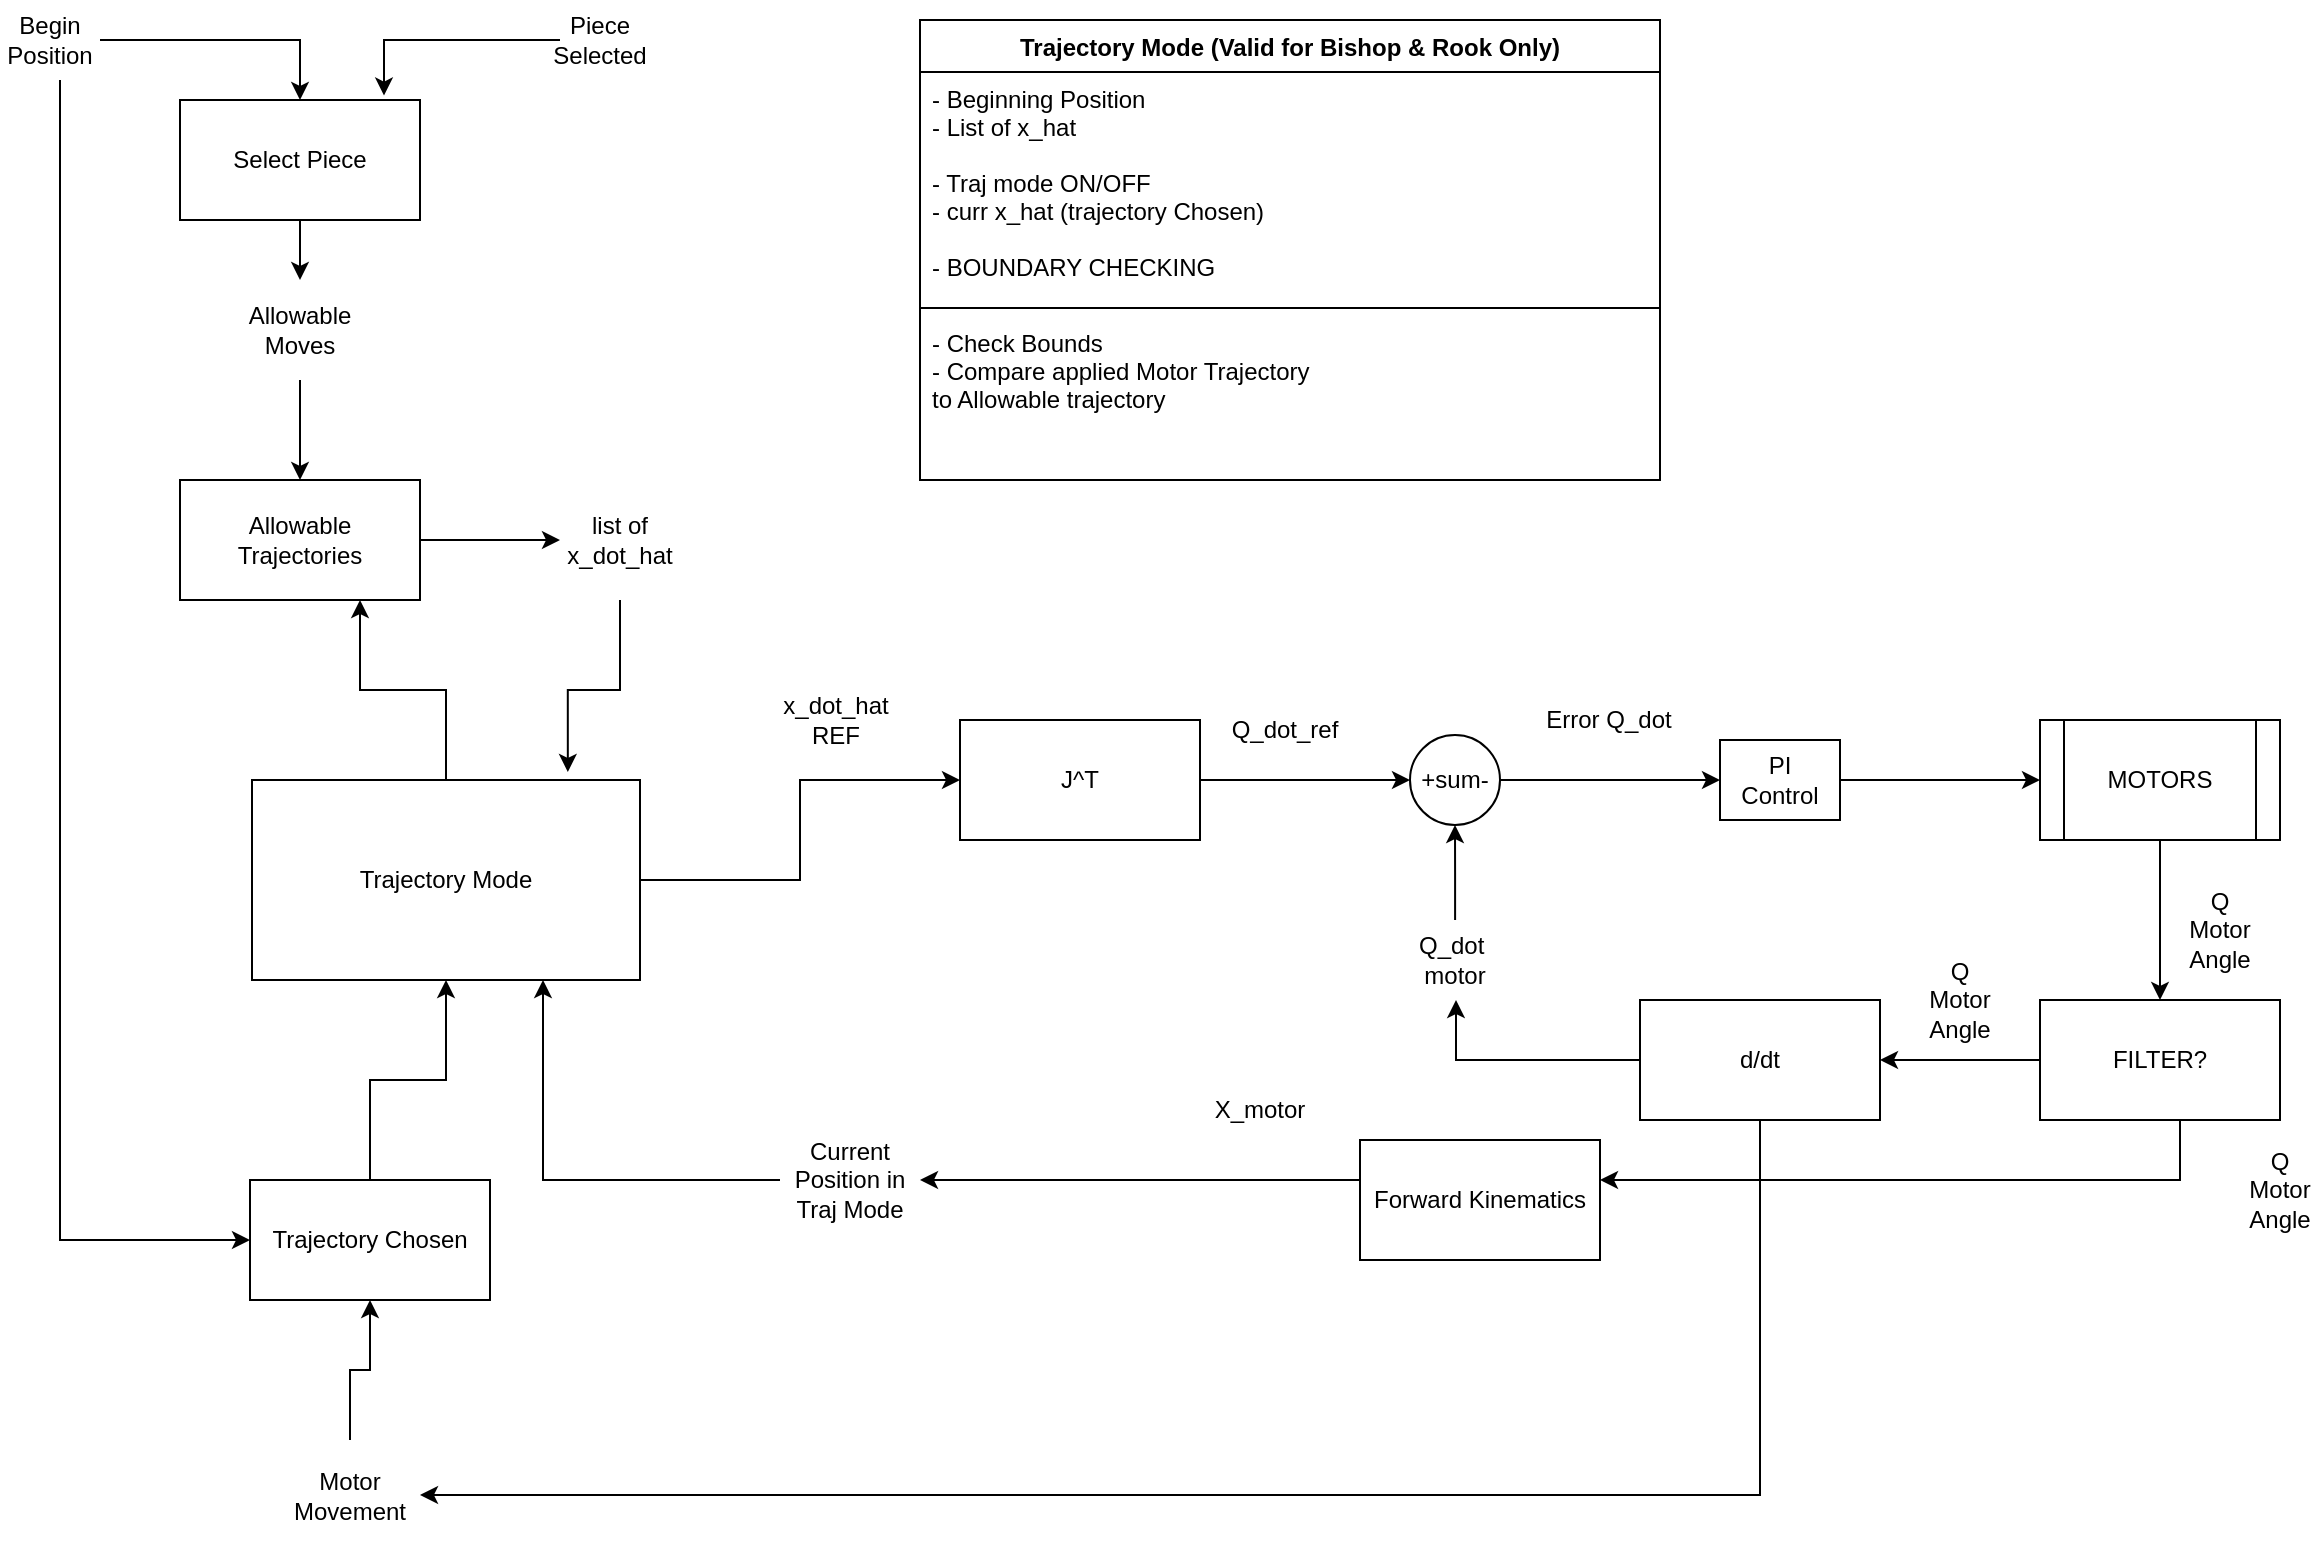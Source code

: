 <mxfile version="14.6.13" type="github"><diagram id="no_zvn_jt7BNAMizP92p" name="Page-1"><mxGraphModel dx="1377" dy="839" grid="1" gridSize="10" guides="1" tooltips="1" connect="1" arrows="1" fold="1" page="1" pageScale="1" pageWidth="827" pageHeight="1169" math="0" shadow="0"><root><mxCell id="0"/><mxCell id="1" parent="0"/><mxCell id="gTRop01zv4GmD_jJxqDv-25" value="" style="edgeStyle=orthogonalEdgeStyle;rounded=0;orthogonalLoop=1;jettySize=auto;html=1;" edge="1" parent="1" source="gTRop01zv4GmD_jJxqDv-1" target="gTRop01zv4GmD_jJxqDv-9"><mxGeometry relative="1" as="geometry"/></mxCell><mxCell id="gTRop01zv4GmD_jJxqDv-1" value="Select Piece" style="rounded=0;whiteSpace=wrap;html=1;" vertex="1" parent="1"><mxGeometry x="150" y="110" width="120" height="60" as="geometry"/></mxCell><mxCell id="gTRop01zv4GmD_jJxqDv-3" value="" style="edgeStyle=orthogonalEdgeStyle;rounded=0;orthogonalLoop=1;jettySize=auto;html=1;" edge="1" parent="1" source="gTRop01zv4GmD_jJxqDv-2" target="gTRop01zv4GmD_jJxqDv-1"><mxGeometry relative="1" as="geometry"/></mxCell><mxCell id="gTRop01zv4GmD_jJxqDv-81" value="" style="edgeStyle=orthogonalEdgeStyle;rounded=0;orthogonalLoop=1;jettySize=auto;html=1;entryX=0;entryY=0.5;entryDx=0;entryDy=0;" edge="1" parent="1" source="gTRop01zv4GmD_jJxqDv-2" target="gTRop01zv4GmD_jJxqDv-33"><mxGeometry relative="1" as="geometry"><mxPoint x="85" y="200" as="targetPoint"/><Array as="points"><mxPoint x="90" y="680"/></Array></mxGeometry></mxCell><mxCell id="gTRop01zv4GmD_jJxqDv-2" value="Begin&lt;br&gt;Position" style="text;html=1;strokeColor=none;fillColor=none;align=center;verticalAlign=middle;whiteSpace=wrap;rounded=0;" vertex="1" parent="1"><mxGeometry x="60" y="60" width="50" height="40" as="geometry"/></mxCell><mxCell id="gTRop01zv4GmD_jJxqDv-6" value="" style="edgeStyle=orthogonalEdgeStyle;rounded=0;orthogonalLoop=1;jettySize=auto;html=1;entryX=0.85;entryY=-0.037;entryDx=0;entryDy=0;entryPerimeter=0;" edge="1" parent="1" source="gTRop01zv4GmD_jJxqDv-4" target="gTRop01zv4GmD_jJxqDv-1"><mxGeometry relative="1" as="geometry"><mxPoint x="330" y="100" as="targetPoint"/></mxGeometry></mxCell><mxCell id="gTRop01zv4GmD_jJxqDv-4" value="Piece Selected" style="text;html=1;strokeColor=none;fillColor=none;align=center;verticalAlign=middle;whiteSpace=wrap;rounded=0;" vertex="1" parent="1"><mxGeometry x="340" y="70" width="40" height="20" as="geometry"/></mxCell><mxCell id="gTRop01zv4GmD_jJxqDv-26" value="" style="edgeStyle=orthogonalEdgeStyle;rounded=0;orthogonalLoop=1;jettySize=auto;html=1;" edge="1" parent="1" source="gTRop01zv4GmD_jJxqDv-9" target="gTRop01zv4GmD_jJxqDv-16"><mxGeometry relative="1" as="geometry"/></mxCell><mxCell id="gTRop01zv4GmD_jJxqDv-9" value="Allowable Moves" style="text;html=1;strokeColor=none;fillColor=none;align=center;verticalAlign=middle;whiteSpace=wrap;rounded=0;" vertex="1" parent="1"><mxGeometry x="180" y="200" width="60" height="50" as="geometry"/></mxCell><mxCell id="gTRop01zv4GmD_jJxqDv-77" value="" style="edgeStyle=orthogonalEdgeStyle;rounded=0;orthogonalLoop=1;jettySize=auto;html=1;" edge="1" parent="1" source="gTRop01zv4GmD_jJxqDv-16" target="gTRop01zv4GmD_jJxqDv-31"><mxGeometry relative="1" as="geometry"/></mxCell><mxCell id="gTRop01zv4GmD_jJxqDv-16" value="Allowable&lt;br&gt;Trajectories" style="rounded=0;whiteSpace=wrap;html=1;" vertex="1" parent="1"><mxGeometry x="150" y="300" width="120" height="60" as="geometry"/></mxCell><mxCell id="gTRop01zv4GmD_jJxqDv-48" value="" style="edgeStyle=orthogonalEdgeStyle;rounded=0;orthogonalLoop=1;jettySize=auto;html=1;entryX=0;entryY=0.5;entryDx=0;entryDy=0;" edge="1" parent="1" source="gTRop01zv4GmD_jJxqDv-20" target="gTRop01zv4GmD_jJxqDv-55"><mxGeometry relative="1" as="geometry"><mxPoint x="760" y="450" as="targetPoint"/></mxGeometry></mxCell><mxCell id="gTRop01zv4GmD_jJxqDv-20" value="J^T" style="rounded=0;whiteSpace=wrap;html=1;" vertex="1" parent="1"><mxGeometry x="540" y="420" width="120" height="60" as="geometry"/></mxCell><mxCell id="gTRop01zv4GmD_jJxqDv-45" value="" style="edgeStyle=orthogonalEdgeStyle;rounded=0;orthogonalLoop=1;jettySize=auto;html=1;" edge="1" parent="1" source="gTRop01zv4GmD_jJxqDv-22" target="gTRop01zv4GmD_jJxqDv-20"><mxGeometry relative="1" as="geometry"/></mxCell><mxCell id="gTRop01zv4GmD_jJxqDv-82" value="" style="edgeStyle=orthogonalEdgeStyle;rounded=0;orthogonalLoop=1;jettySize=auto;html=1;entryX=0.75;entryY=1;entryDx=0;entryDy=0;" edge="1" parent="1" source="gTRop01zv4GmD_jJxqDv-22" target="gTRop01zv4GmD_jJxqDv-16"><mxGeometry relative="1" as="geometry"/></mxCell><mxCell id="gTRop01zv4GmD_jJxqDv-22" value="Trajectory Mode" style="rounded=0;whiteSpace=wrap;html=1;" vertex="1" parent="1"><mxGeometry x="186" y="450" width="194" height="100" as="geometry"/></mxCell><mxCell id="gTRop01zv4GmD_jJxqDv-78" value="" style="edgeStyle=orthogonalEdgeStyle;rounded=0;orthogonalLoop=1;jettySize=auto;html=1;entryX=0.814;entryY=-0.04;entryDx=0;entryDy=0;entryPerimeter=0;" edge="1" parent="1" source="gTRop01zv4GmD_jJxqDv-31" target="gTRop01zv4GmD_jJxqDv-22"><mxGeometry relative="1" as="geometry"/></mxCell><mxCell id="gTRop01zv4GmD_jJxqDv-31" value="list of &lt;br&gt;x_dot_hat" style="text;html=1;strokeColor=none;fillColor=none;align=center;verticalAlign=middle;whiteSpace=wrap;rounded=0;" vertex="1" parent="1"><mxGeometry x="340" y="300" width="60" height="60" as="geometry"/></mxCell><mxCell id="gTRop01zv4GmD_jJxqDv-79" value="" style="edgeStyle=orthogonalEdgeStyle;rounded=0;orthogonalLoop=1;jettySize=auto;html=1;" edge="1" parent="1" source="gTRop01zv4GmD_jJxqDv-33" target="gTRop01zv4GmD_jJxqDv-22"><mxGeometry relative="1" as="geometry"/></mxCell><mxCell id="gTRop01zv4GmD_jJxqDv-33" value="Trajectory Chosen" style="rounded=0;whiteSpace=wrap;html=1;" vertex="1" parent="1"><mxGeometry x="185" y="650" width="120" height="60" as="geometry"/></mxCell><mxCell id="gTRop01zv4GmD_jJxqDv-83" value="" style="edgeStyle=orthogonalEdgeStyle;rounded=0;orthogonalLoop=1;jettySize=auto;html=1;" edge="1" parent="1" source="gTRop01zv4GmD_jJxqDv-34" target="gTRop01zv4GmD_jJxqDv-33"><mxGeometry relative="1" as="geometry"/></mxCell><mxCell id="gTRop01zv4GmD_jJxqDv-34" value="Motor Movement" style="text;html=1;strokeColor=none;fillColor=none;align=center;verticalAlign=middle;whiteSpace=wrap;rounded=0;" vertex="1" parent="1"><mxGeometry x="200" y="780" width="70" height="55" as="geometry"/></mxCell><mxCell id="gTRop01zv4GmD_jJxqDv-75" value="" style="edgeStyle=orthogonalEdgeStyle;rounded=0;orthogonalLoop=1;jettySize=auto;html=1;entryX=0.75;entryY=1;entryDx=0;entryDy=0;" edge="1" parent="1" source="gTRop01zv4GmD_jJxqDv-42" target="gTRop01zv4GmD_jJxqDv-22"><mxGeometry relative="1" as="geometry"><mxPoint x="335" y="650" as="targetPoint"/><Array as="points"><mxPoint x="331" y="650"/></Array></mxGeometry></mxCell><mxCell id="gTRop01zv4GmD_jJxqDv-42" value="Current&lt;br&gt;Position in Traj Mode" style="text;html=1;strokeColor=none;fillColor=none;align=center;verticalAlign=middle;whiteSpace=wrap;rounded=0;" vertex="1" parent="1"><mxGeometry x="450" y="620" width="70" height="60" as="geometry"/></mxCell><mxCell id="gTRop01zv4GmD_jJxqDv-46" value="x_dot_hat &lt;br&gt;REF" style="text;html=1;strokeColor=none;fillColor=none;align=center;verticalAlign=middle;whiteSpace=wrap;rounded=0;" vertex="1" parent="1"><mxGeometry x="450" y="400" width="56" height="40" as="geometry"/></mxCell><mxCell id="gTRop01zv4GmD_jJxqDv-50" value="" style="edgeStyle=orthogonalEdgeStyle;rounded=0;orthogonalLoop=1;jettySize=auto;html=1;entryX=0.5;entryY=1;entryDx=0;entryDy=0;" edge="1" parent="1" source="gTRop01zv4GmD_jJxqDv-49" target="gTRop01zv4GmD_jJxqDv-55"><mxGeometry relative="1" as="geometry"><mxPoint x="790" y="450" as="targetPoint"/></mxGeometry></mxCell><mxCell id="gTRop01zv4GmD_jJxqDv-49" value="Q_dot&amp;nbsp;&lt;br&gt;motor" style="text;html=1;strokeColor=none;fillColor=none;align=center;verticalAlign=middle;whiteSpace=wrap;rounded=0;" vertex="1" parent="1"><mxGeometry x="761.25" y="520" width="52.5" height="40" as="geometry"/></mxCell><mxCell id="gTRop01zv4GmD_jJxqDv-51" value="Q_dot_ref" style="text;html=1;strokeColor=none;fillColor=none;align=center;verticalAlign=middle;whiteSpace=wrap;rounded=0;" vertex="1" parent="1"><mxGeometry x="665" y="415" width="75" height="20" as="geometry"/></mxCell><mxCell id="gTRop01zv4GmD_jJxqDv-57" value="" style="edgeStyle=orthogonalEdgeStyle;rounded=0;orthogonalLoop=1;jettySize=auto;html=1;" edge="1" parent="1" source="gTRop01zv4GmD_jJxqDv-55" target="gTRop01zv4GmD_jJxqDv-56"><mxGeometry relative="1" as="geometry"/></mxCell><mxCell id="gTRop01zv4GmD_jJxqDv-55" value="&lt;span&gt;+sum-&lt;/span&gt;" style="ellipse;whiteSpace=wrap;html=1;aspect=fixed;" vertex="1" parent="1"><mxGeometry x="765" y="427.5" width="45" height="45" as="geometry"/></mxCell><mxCell id="gTRop01zv4GmD_jJxqDv-59" value="" style="edgeStyle=orthogonalEdgeStyle;rounded=0;orthogonalLoop=1;jettySize=auto;html=1;" edge="1" parent="1" source="gTRop01zv4GmD_jJxqDv-56" target="gTRop01zv4GmD_jJxqDv-58"><mxGeometry relative="1" as="geometry"/></mxCell><mxCell id="gTRop01zv4GmD_jJxqDv-56" value="PI&lt;br&gt;Control" style="rounded=0;whiteSpace=wrap;html=1;" vertex="1" parent="1"><mxGeometry x="920" y="430" width="60" height="40" as="geometry"/></mxCell><mxCell id="gTRop01zv4GmD_jJxqDv-61" value="" style="edgeStyle=orthogonalEdgeStyle;rounded=0;orthogonalLoop=1;jettySize=auto;html=1;" edge="1" parent="1" source="gTRop01zv4GmD_jJxqDv-58" target="gTRop01zv4GmD_jJxqDv-60"><mxGeometry relative="1" as="geometry"/></mxCell><mxCell id="gTRop01zv4GmD_jJxqDv-58" value="MOTORS" style="shape=process;whiteSpace=wrap;html=1;backgroundOutline=1;" vertex="1" parent="1"><mxGeometry x="1080" y="420" width="120" height="60" as="geometry"/></mxCell><mxCell id="gTRop01zv4GmD_jJxqDv-63" value="" style="edgeStyle=orthogonalEdgeStyle;rounded=0;orthogonalLoop=1;jettySize=auto;html=1;" edge="1" parent="1" source="gTRop01zv4GmD_jJxqDv-60" target="gTRop01zv4GmD_jJxqDv-62"><mxGeometry relative="1" as="geometry"/></mxCell><mxCell id="gTRop01zv4GmD_jJxqDv-69" value="" style="edgeStyle=orthogonalEdgeStyle;rounded=0;orthogonalLoop=1;jettySize=auto;html=1;" edge="1" parent="1" source="gTRop01zv4GmD_jJxqDv-60" target="gTRop01zv4GmD_jJxqDv-68"><mxGeometry relative="1" as="geometry"><Array as="points"><mxPoint x="1150" y="650"/></Array></mxGeometry></mxCell><mxCell id="gTRop01zv4GmD_jJxqDv-60" value="FILTER?" style="whiteSpace=wrap;html=1;" vertex="1" parent="1"><mxGeometry x="1080" y="560" width="120" height="60" as="geometry"/></mxCell><mxCell id="gTRop01zv4GmD_jJxqDv-64" value="" style="edgeStyle=orthogonalEdgeStyle;rounded=0;orthogonalLoop=1;jettySize=auto;html=1;" edge="1" parent="1" source="gTRop01zv4GmD_jJxqDv-62"><mxGeometry relative="1" as="geometry"><mxPoint x="788" y="560" as="targetPoint"/><Array as="points"><mxPoint x="788" y="590"/></Array></mxGeometry></mxCell><mxCell id="gTRop01zv4GmD_jJxqDv-85" value="" style="edgeStyle=orthogonalEdgeStyle;rounded=0;orthogonalLoop=1;jettySize=auto;html=1;entryX=1;entryY=0.5;entryDx=0;entryDy=0;" edge="1" parent="1" source="gTRop01zv4GmD_jJxqDv-62" target="gTRop01zv4GmD_jJxqDv-34"><mxGeometry relative="1" as="geometry"><mxPoint x="940" y="730" as="targetPoint"/><Array as="points"><mxPoint x="940" y="808"/></Array></mxGeometry></mxCell><mxCell id="gTRop01zv4GmD_jJxqDv-62" value="d/dt" style="whiteSpace=wrap;html=1;" vertex="1" parent="1"><mxGeometry x="880" y="560" width="120" height="60" as="geometry"/></mxCell><mxCell id="gTRop01zv4GmD_jJxqDv-65" value="Q&lt;br&gt;Motor Angle" style="text;html=1;strokeColor=none;fillColor=none;align=center;verticalAlign=middle;whiteSpace=wrap;rounded=0;" vertex="1" parent="1"><mxGeometry x="1150" y="500" width="40" height="50" as="geometry"/></mxCell><mxCell id="gTRop01zv4GmD_jJxqDv-66" value="Q&lt;br&gt;Motor Angle" style="text;html=1;strokeColor=none;fillColor=none;align=center;verticalAlign=middle;whiteSpace=wrap;rounded=0;" vertex="1" parent="1"><mxGeometry x="1020" y="535" width="40" height="50" as="geometry"/></mxCell><mxCell id="gTRop01zv4GmD_jJxqDv-67" value="Q&lt;br&gt;Motor Angle" style="text;html=1;strokeColor=none;fillColor=none;align=center;verticalAlign=middle;whiteSpace=wrap;rounded=0;" vertex="1" parent="1"><mxGeometry x="1180" y="630" width="40" height="50" as="geometry"/></mxCell><mxCell id="gTRop01zv4GmD_jJxqDv-71" value="" style="edgeStyle=orthogonalEdgeStyle;rounded=0;orthogonalLoop=1;jettySize=auto;html=1;entryX=1;entryY=0.5;entryDx=0;entryDy=0;" edge="1" parent="1" source="gTRop01zv4GmD_jJxqDv-68" target="gTRop01zv4GmD_jJxqDv-42"><mxGeometry relative="1" as="geometry"><mxPoint x="490" y="650" as="targetPoint"/><Array as="points"><mxPoint x="520" y="650"/><mxPoint x="520" y="650"/></Array></mxGeometry></mxCell><mxCell id="gTRop01zv4GmD_jJxqDv-68" value="Forward Kinematics" style="whiteSpace=wrap;html=1;" vertex="1" parent="1"><mxGeometry x="740" y="630" width="120" height="60" as="geometry"/></mxCell><mxCell id="gTRop01zv4GmD_jJxqDv-86" value="X_motor" style="text;html=1;strokeColor=none;fillColor=none;align=center;verticalAlign=middle;whiteSpace=wrap;rounded=0;" vertex="1" parent="1"><mxGeometry x="650" y="590" width="80" height="50" as="geometry"/></mxCell><mxCell id="gTRop01zv4GmD_jJxqDv-88" value="Error Q_dot" style="text;html=1;strokeColor=none;fillColor=none;align=center;verticalAlign=middle;whiteSpace=wrap;rounded=0;" vertex="1" parent="1"><mxGeometry x="827" y="410" width="75" height="20" as="geometry"/></mxCell><mxCell id="gTRop01zv4GmD_jJxqDv-91" value="Trajectory Mode (Valid for Bishop &amp; Rook Only)" style="swimlane;fontStyle=1;align=center;verticalAlign=top;childLayout=stackLayout;horizontal=1;startSize=26;horizontalStack=0;resizeParent=1;resizeParentMax=0;resizeLast=0;collapsible=1;marginBottom=0;" vertex="1" parent="1"><mxGeometry x="520" y="70" width="370" height="230" as="geometry"/></mxCell><mxCell id="gTRop01zv4GmD_jJxqDv-92" value="- Beginning Position&#10;- List of x_hat&#10;&#10;- Traj mode ON/OFF&#10;- curr x_hat (trajectory Chosen)&#10;&#10;- BOUNDARY CHECKING&#10;&#10;" style="text;strokeColor=none;fillColor=none;align=left;verticalAlign=top;spacingLeft=4;spacingRight=4;overflow=hidden;rotatable=0;points=[[0,0.5],[1,0.5]];portConstraint=eastwest;" vertex="1" parent="gTRop01zv4GmD_jJxqDv-91"><mxGeometry y="26" width="370" height="114" as="geometry"/></mxCell><mxCell id="gTRop01zv4GmD_jJxqDv-93" value="" style="line;strokeWidth=1;fillColor=none;align=left;verticalAlign=middle;spacingTop=-1;spacingLeft=3;spacingRight=3;rotatable=0;labelPosition=right;points=[];portConstraint=eastwest;" vertex="1" parent="gTRop01zv4GmD_jJxqDv-91"><mxGeometry y="140" width="370" height="8" as="geometry"/></mxCell><mxCell id="gTRop01zv4GmD_jJxqDv-94" value="- Check Bounds&#10;- Compare applied Motor Trajectory &#10;to Allowable trajectory" style="text;strokeColor=none;fillColor=none;align=left;verticalAlign=top;spacingLeft=4;spacingRight=4;overflow=hidden;rotatable=0;points=[[0,0.5],[1,0.5]];portConstraint=eastwest;" vertex="1" parent="gTRop01zv4GmD_jJxqDv-91"><mxGeometry y="148" width="370" height="82" as="geometry"/></mxCell></root></mxGraphModel></diagram></mxfile>